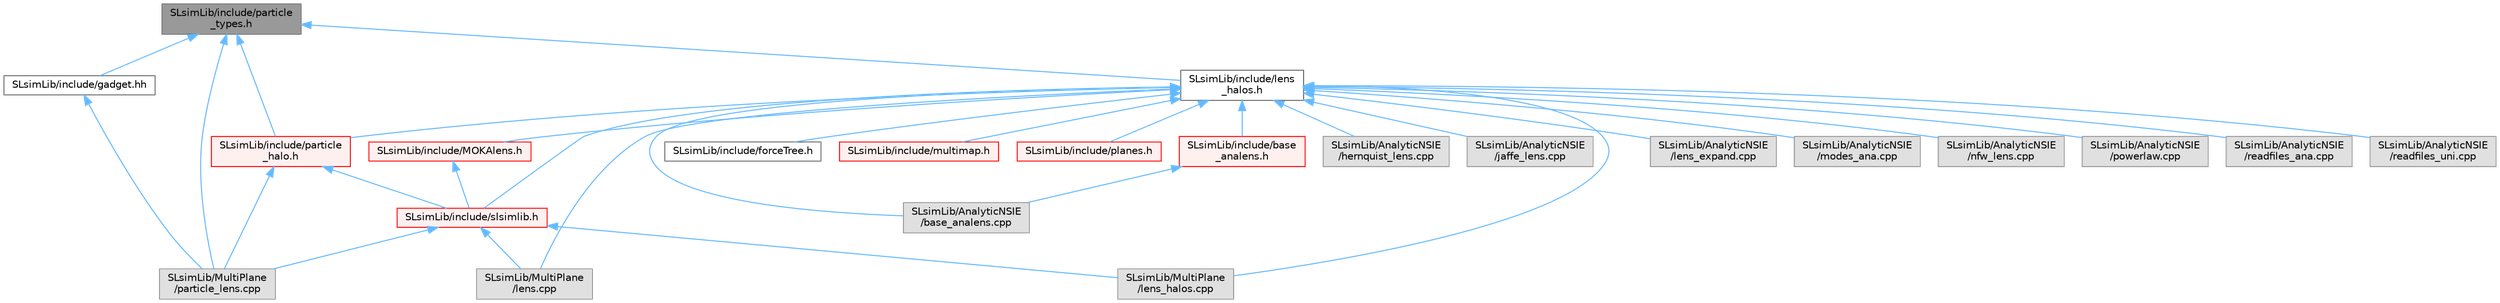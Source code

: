 digraph "SLsimLib/include/particle_types.h"
{
 // LATEX_PDF_SIZE
  bgcolor="transparent";
  edge [fontname=Helvetica,fontsize=10,labelfontname=Helvetica,labelfontsize=10];
  node [fontname=Helvetica,fontsize=10,shape=box,height=0.2,width=0.4];
  Node1 [id="Node000001",label="SLsimLib/include/particle\l_types.h",height=0.2,width=0.4,color="gray40", fillcolor="grey60", style="filled", fontcolor="black",tooltip=" "];
  Node1 -> Node2 [id="edge31_Node000001_Node000002",dir="back",color="steelblue1",style="solid",tooltip=" "];
  Node2 [id="Node000002",label="SLsimLib/MultiPlane\l/particle_lens.cpp",height=0.2,width=0.4,color="grey60", fillcolor="#E0E0E0", style="filled",tooltip=" "];
  Node1 -> Node3 [id="edge32_Node000001_Node000003",dir="back",color="steelblue1",style="solid",tooltip=" "];
  Node3 [id="Node000003",label="SLsimLib/include/gadget.hh",height=0.2,width=0.4,color="grey40", fillcolor="white", style="filled",URL="$gadget_8hh_source.html",tooltip=" "];
  Node3 -> Node2 [id="edge33_Node000003_Node000002",dir="back",color="steelblue1",style="solid",tooltip=" "];
  Node1 -> Node4 [id="edge34_Node000001_Node000004",dir="back",color="steelblue1",style="solid",tooltip=" "];
  Node4 [id="Node000004",label="SLsimLib/include/lens\l_halos.h",height=0.2,width=0.4,color="grey40", fillcolor="white", style="filled",URL="$lens__halos_8h_source.html",tooltip=" "];
  Node4 -> Node5 [id="edge35_Node000004_Node000005",dir="back",color="steelblue1",style="solid",tooltip=" "];
  Node5 [id="Node000005",label="SLsimLib/AnalyticNSIE\l/base_analens.cpp",height=0.2,width=0.4,color="grey60", fillcolor="#E0E0E0", style="filled",tooltip=" "];
  Node4 -> Node6 [id="edge36_Node000004_Node000006",dir="back",color="steelblue1",style="solid",tooltip=" "];
  Node6 [id="Node000006",label="SLsimLib/AnalyticNSIE\l/hernquist_lens.cpp",height=0.2,width=0.4,color="grey60", fillcolor="#E0E0E0", style="filled",tooltip=" "];
  Node4 -> Node7 [id="edge37_Node000004_Node000007",dir="back",color="steelblue1",style="solid",tooltip=" "];
  Node7 [id="Node000007",label="SLsimLib/AnalyticNSIE\l/jaffe_lens.cpp",height=0.2,width=0.4,color="grey60", fillcolor="#E0E0E0", style="filled",tooltip=" "];
  Node4 -> Node8 [id="edge38_Node000004_Node000008",dir="back",color="steelblue1",style="solid",tooltip=" "];
  Node8 [id="Node000008",label="SLsimLib/AnalyticNSIE\l/lens_expand.cpp",height=0.2,width=0.4,color="grey60", fillcolor="#E0E0E0", style="filled",tooltip=" "];
  Node4 -> Node9 [id="edge39_Node000004_Node000009",dir="back",color="steelblue1",style="solid",tooltip=" "];
  Node9 [id="Node000009",label="SLsimLib/AnalyticNSIE\l/modes_ana.cpp",height=0.2,width=0.4,color="grey60", fillcolor="#E0E0E0", style="filled",tooltip=" "];
  Node4 -> Node10 [id="edge40_Node000004_Node000010",dir="back",color="steelblue1",style="solid",tooltip=" "];
  Node10 [id="Node000010",label="SLsimLib/AnalyticNSIE\l/nfw_lens.cpp",height=0.2,width=0.4,color="grey60", fillcolor="#E0E0E0", style="filled",tooltip=" "];
  Node4 -> Node11 [id="edge41_Node000004_Node000011",dir="back",color="steelblue1",style="solid",tooltip=" "];
  Node11 [id="Node000011",label="SLsimLib/AnalyticNSIE\l/powerlaw.cpp",height=0.2,width=0.4,color="grey60", fillcolor="#E0E0E0", style="filled",tooltip=" "];
  Node4 -> Node12 [id="edge42_Node000004_Node000012",dir="back",color="steelblue1",style="solid",tooltip=" "];
  Node12 [id="Node000012",label="SLsimLib/AnalyticNSIE\l/readfiles_ana.cpp",height=0.2,width=0.4,color="grey60", fillcolor="#E0E0E0", style="filled",tooltip=" "];
  Node4 -> Node13 [id="edge43_Node000004_Node000013",dir="back",color="steelblue1",style="solid",tooltip=" "];
  Node13 [id="Node000013",label="SLsimLib/AnalyticNSIE\l/readfiles_uni.cpp",height=0.2,width=0.4,color="grey60", fillcolor="#E0E0E0", style="filled",tooltip=" "];
  Node4 -> Node14 [id="edge44_Node000004_Node000014",dir="back",color="steelblue1",style="solid",tooltip=" "];
  Node14 [id="Node000014",label="SLsimLib/MultiPlane\l/lens.cpp",height=0.2,width=0.4,color="grey60", fillcolor="#E0E0E0", style="filled",tooltip=" "];
  Node4 -> Node15 [id="edge45_Node000004_Node000015",dir="back",color="steelblue1",style="solid",tooltip=" "];
  Node15 [id="Node000015",label="SLsimLib/MultiPlane\l/lens_halos.cpp",height=0.2,width=0.4,color="grey60", fillcolor="#E0E0E0", style="filled",tooltip=" "];
  Node4 -> Node16 [id="edge46_Node000004_Node000016",dir="back",color="steelblue1",style="solid",tooltip=" "];
  Node16 [id="Node000016",label="SLsimLib/include/MOKAlens.h",height=0.2,width=0.4,color="red", fillcolor="#FFF0F0", style="filled",URL="$_m_o_k_alens_8h_source.html",tooltip=" "];
  Node16 -> Node19 [id="edge47_Node000016_Node000019",dir="back",color="steelblue1",style="solid",tooltip=" "];
  Node19 [id="Node000019",label="SLsimLib/include/slsimlib.h",height=0.2,width=0.4,color="red", fillcolor="#FFF0F0", style="filled",URL="$slsimlib_8h.html",tooltip="Master header file for all routines in SLsimLib. Should be the only header file that needs to be incl..."];
  Node19 -> Node14 [id="edge48_Node000019_Node000014",dir="back",color="steelblue1",style="solid",tooltip=" "];
  Node19 -> Node15 [id="edge49_Node000019_Node000015",dir="back",color="steelblue1",style="solid",tooltip=" "];
  Node19 -> Node2 [id="edge50_Node000019_Node000002",dir="back",color="steelblue1",style="solid",tooltip=" "];
  Node4 -> Node43 [id="edge51_Node000004_Node000043",dir="back",color="steelblue1",style="solid",tooltip=" "];
  Node43 [id="Node000043",label="SLsimLib/include/base\l_analens.h",height=0.2,width=0.4,color="red", fillcolor="#FFF0F0", style="filled",URL="$base__analens_8h_source.html",tooltip=" "];
  Node43 -> Node5 [id="edge52_Node000043_Node000005",dir="back",color="steelblue1",style="solid",tooltip=" "];
  Node4 -> Node51 [id="edge53_Node000004_Node000051",dir="back",color="steelblue1",style="solid",tooltip=" "];
  Node51 [id="Node000051",label="SLsimLib/include/forceTree.h",height=0.2,width=0.4,color="grey40", fillcolor="white", style="filled",URL="$force_tree_8h_source.html",tooltip=" "];
  Node4 -> Node52 [id="edge54_Node000004_Node000052",dir="back",color="steelblue1",style="solid",tooltip=" "];
  Node52 [id="Node000052",label="SLsimLib/include/multimap.h",height=0.2,width=0.4,color="red", fillcolor="#FFF0F0", style="filled",URL="$multimap_8h_source.html",tooltip=" "];
  Node4 -> Node53 [id="edge55_Node000004_Node000053",dir="back",color="steelblue1",style="solid",tooltip=" "];
  Node53 [id="Node000053",label="SLsimLib/include/particle\l_halo.h",height=0.2,width=0.4,color="red", fillcolor="#FFF0F0", style="filled",URL="$particle__halo_8h_source.html",tooltip=" "];
  Node53 -> Node2 [id="edge56_Node000053_Node000002",dir="back",color="steelblue1",style="solid",tooltip=" "];
  Node53 -> Node19 [id="edge57_Node000053_Node000019",dir="back",color="steelblue1",style="solid",tooltip=" "];
  Node4 -> Node56 [id="edge58_Node000004_Node000056",dir="back",color="steelblue1",style="solid",tooltip=" "];
  Node56 [id="Node000056",label="SLsimLib/include/planes.h",height=0.2,width=0.4,color="red", fillcolor="#FFF0F0", style="filled",URL="$planes_8h_source.html",tooltip=" "];
  Node4 -> Node19 [id="edge59_Node000004_Node000019",dir="back",color="steelblue1",style="solid",tooltip=" "];
  Node1 -> Node53 [id="edge60_Node000001_Node000053",dir="back",color="steelblue1",style="solid",tooltip=" "];
}

